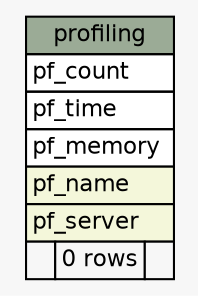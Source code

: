 // dot 2.38.0 on Linux 3.14.35-28.38.amzn1.x86_64
// SchemaSpy rev Unknown
digraph "profiling" {
  graph [
    rankdir="RL"
    bgcolor="#f7f7f7"
    nodesep="0.18"
    ranksep="0.46"
    fontname="Helvetica"
    fontsize="11"
  ];
  node [
    fontname="Helvetica"
    fontsize="11"
    shape="plaintext"
  ];
  edge [
    arrowsize="0.8"
  ];
  "profiling" [
    label=<
    <TABLE BORDER="0" CELLBORDER="1" CELLSPACING="0" BGCOLOR="#ffffff">
      <TR><TD COLSPAN="3" BGCOLOR="#9bab96" ALIGN="CENTER">profiling</TD></TR>
      <TR><TD PORT="pf_count" COLSPAN="3" ALIGN="LEFT">pf_count</TD></TR>
      <TR><TD PORT="pf_time" COLSPAN="3" ALIGN="LEFT">pf_time</TD></TR>
      <TR><TD PORT="pf_memory" COLSPAN="3" ALIGN="LEFT">pf_memory</TD></TR>
      <TR><TD PORT="pf_name" COLSPAN="3" BGCOLOR="#f4f7da" ALIGN="LEFT">pf_name</TD></TR>
      <TR><TD PORT="pf_server" COLSPAN="3" BGCOLOR="#f4f7da" ALIGN="LEFT">pf_server</TD></TR>
      <TR><TD ALIGN="LEFT" BGCOLOR="#f7f7f7">  </TD><TD ALIGN="RIGHT" BGCOLOR="#f7f7f7">0 rows</TD><TD ALIGN="RIGHT" BGCOLOR="#f7f7f7">  </TD></TR>
    </TABLE>>
    URL="tables/profiling.html"
    tooltip="profiling"
  ];
}
